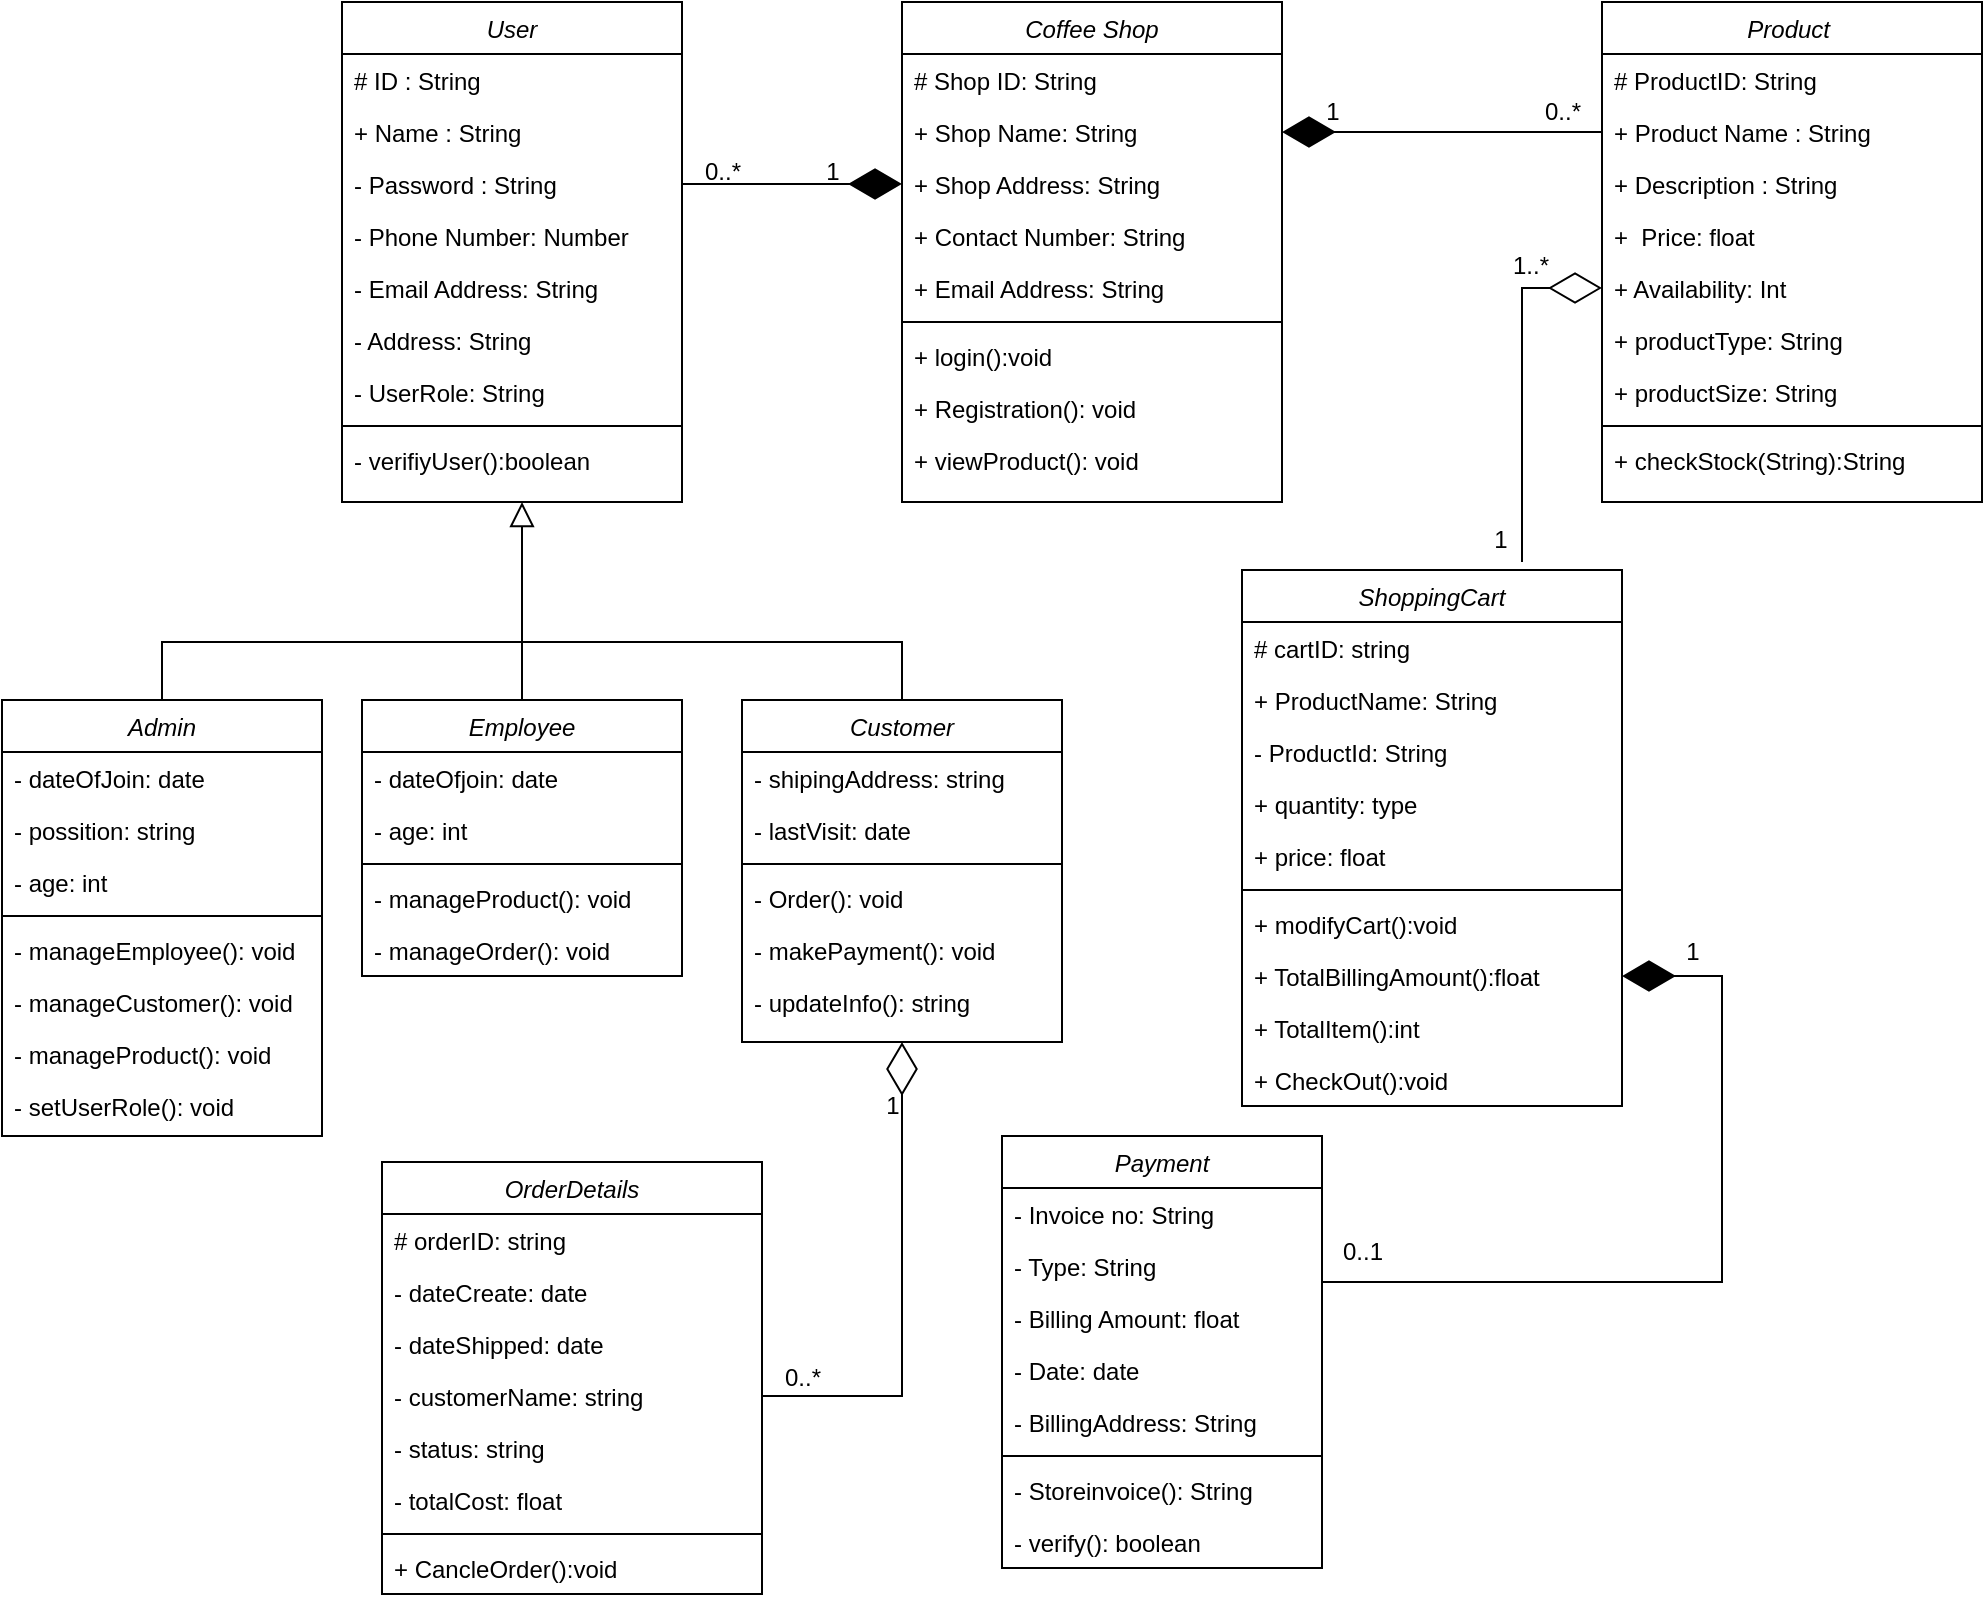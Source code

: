 <mxfile version="20.2.3" type="device"><diagram id="C5RBs43oDa-KdzZeNtuy" name="Page-1"><mxGraphModel dx="2105" dy="1744" grid="1" gridSize="10" guides="1" tooltips="1" connect="1" arrows="1" fold="1" page="1" pageScale="1" pageWidth="827" pageHeight="1169" math="0" shadow="0"><root><mxCell id="WIyWlLk6GJQsqaUBKTNV-0"/><mxCell id="WIyWlLk6GJQsqaUBKTNV-1" parent="WIyWlLk6GJQsqaUBKTNV-0"/><mxCell id="zkfFHV4jXpPFQw0GAbJ--0" value="User" style="swimlane;fontStyle=2;align=center;verticalAlign=top;childLayout=stackLayout;horizontal=1;startSize=26;horizontalStack=0;resizeParent=1;resizeLast=0;collapsible=1;marginBottom=0;rounded=0;shadow=0;strokeWidth=1;" parent="WIyWlLk6GJQsqaUBKTNV-1" vertex="1"><mxGeometry x="-180" y="-160" width="170" height="250" as="geometry"><mxRectangle x="230" y="140" width="160" height="26" as="alternateBounds"/></mxGeometry></mxCell><mxCell id="xwK9dqfrWAuGW5-qHwPn-13" value="# ID : String" style="text;align=left;verticalAlign=top;spacingLeft=4;spacingRight=4;overflow=hidden;rotatable=0;points=[[0,0.5],[1,0.5]];portConstraint=eastwest;" parent="zkfFHV4jXpPFQw0GAbJ--0" vertex="1"><mxGeometry y="26" width="170" height="26" as="geometry"/></mxCell><mxCell id="xwK9dqfrWAuGW5-qHwPn-11" value="+ Name : String" style="text;align=left;verticalAlign=top;spacingLeft=4;spacingRight=4;overflow=hidden;rotatable=0;points=[[0,0.5],[1,0.5]];portConstraint=eastwest;" parent="zkfFHV4jXpPFQw0GAbJ--0" vertex="1"><mxGeometry y="52" width="170" height="26" as="geometry"/></mxCell><mxCell id="zkfFHV4jXpPFQw0GAbJ--1" value="- Password : String" style="text;align=left;verticalAlign=top;spacingLeft=4;spacingRight=4;overflow=hidden;rotatable=0;points=[[0,0.5],[1,0.5]];portConstraint=eastwest;" parent="zkfFHV4jXpPFQw0GAbJ--0" vertex="1"><mxGeometry y="78" width="170" height="26" as="geometry"/></mxCell><mxCell id="zkfFHV4jXpPFQw0GAbJ--2" value="- Phone Number: Number" style="text;align=left;verticalAlign=top;spacingLeft=4;spacingRight=4;overflow=hidden;rotatable=0;points=[[0,0.5],[1,0.5]];portConstraint=eastwest;rounded=0;shadow=0;html=0;" parent="zkfFHV4jXpPFQw0GAbJ--0" vertex="1"><mxGeometry y="104" width="170" height="26" as="geometry"/></mxCell><mxCell id="zkfFHV4jXpPFQw0GAbJ--3" value="- Email Address: String" style="text;align=left;verticalAlign=top;spacingLeft=4;spacingRight=4;overflow=hidden;rotatable=0;points=[[0,0.5],[1,0.5]];portConstraint=eastwest;rounded=0;shadow=0;html=0;" parent="zkfFHV4jXpPFQw0GAbJ--0" vertex="1"><mxGeometry y="130" width="170" height="26" as="geometry"/></mxCell><mxCell id="xwK9dqfrWAuGW5-qHwPn-3" value="- Address: String" style="text;align=left;verticalAlign=top;spacingLeft=4;spacingRight=4;overflow=hidden;rotatable=0;points=[[0,0.5],[1,0.5]];portConstraint=eastwest;rounded=0;shadow=0;html=0;" parent="zkfFHV4jXpPFQw0GAbJ--0" vertex="1"><mxGeometry y="156" width="170" height="26" as="geometry"/></mxCell><mxCell id="xwK9dqfrWAuGW5-qHwPn-4" value="- UserRole: String" style="text;align=left;verticalAlign=top;spacingLeft=4;spacingRight=4;overflow=hidden;rotatable=0;points=[[0,0.5],[1,0.5]];portConstraint=eastwest;rounded=0;shadow=0;html=0;" parent="zkfFHV4jXpPFQw0GAbJ--0" vertex="1"><mxGeometry y="182" width="170" height="26" as="geometry"/></mxCell><mxCell id="zkfFHV4jXpPFQw0GAbJ--4" value="" style="line;html=1;strokeWidth=1;align=left;verticalAlign=middle;spacingTop=-1;spacingLeft=3;spacingRight=3;rotatable=0;labelPosition=right;points=[];portConstraint=eastwest;" parent="zkfFHV4jXpPFQw0GAbJ--0" vertex="1"><mxGeometry y="208" width="170" height="8" as="geometry"/></mxCell><mxCell id="sR3vnUlDKQvIm7tqrYn9-28" value="- verifiyUser():boolean" style="text;align=left;verticalAlign=top;spacingLeft=4;spacingRight=4;overflow=hidden;rotatable=0;points=[[0,0.5],[1,0.5]];portConstraint=eastwest;rounded=0;shadow=0;html=0;" parent="zkfFHV4jXpPFQw0GAbJ--0" vertex="1"><mxGeometry y="216" width="170" height="26" as="geometry"/></mxCell><mxCell id="zkfFHV4jXpPFQw0GAbJ--6" value="Employee" style="swimlane;fontStyle=2;align=center;verticalAlign=top;childLayout=stackLayout;horizontal=1;startSize=26;horizontalStack=0;resizeParent=1;resizeLast=0;collapsible=1;marginBottom=0;rounded=0;shadow=0;strokeWidth=1;" parent="WIyWlLk6GJQsqaUBKTNV-1" vertex="1"><mxGeometry x="-170" y="189" width="160" height="138" as="geometry"><mxRectangle x="130" y="380" width="160" height="26" as="alternateBounds"/></mxGeometry></mxCell><mxCell id="zkfFHV4jXpPFQw0GAbJ--7" value="- dateOfjoin: date" style="text;align=left;verticalAlign=top;spacingLeft=4;spacingRight=4;overflow=hidden;rotatable=0;points=[[0,0.5],[1,0.5]];portConstraint=eastwest;" parent="zkfFHV4jXpPFQw0GAbJ--6" vertex="1"><mxGeometry y="26" width="160" height="26" as="geometry"/></mxCell><mxCell id="sR3vnUlDKQvIm7tqrYn9-2" value="- age: int" style="text;align=left;verticalAlign=top;spacingLeft=4;spacingRight=4;overflow=hidden;rotatable=0;points=[[0,0.5],[1,0.5]];portConstraint=eastwest;" parent="zkfFHV4jXpPFQw0GAbJ--6" vertex="1"><mxGeometry y="52" width="160" height="26" as="geometry"/></mxCell><mxCell id="zkfFHV4jXpPFQw0GAbJ--9" value="" style="line;html=1;strokeWidth=1;align=left;verticalAlign=middle;spacingTop=-1;spacingLeft=3;spacingRight=3;rotatable=0;labelPosition=right;points=[];portConstraint=eastwest;" parent="zkfFHV4jXpPFQw0GAbJ--6" vertex="1"><mxGeometry y="78" width="160" height="8" as="geometry"/></mxCell><mxCell id="zkfFHV4jXpPFQw0GAbJ--11" value="- manageProduct(): void" style="text;align=left;verticalAlign=top;spacingLeft=4;spacingRight=4;overflow=hidden;rotatable=0;points=[[0,0.5],[1,0.5]];portConstraint=eastwest;" parent="zkfFHV4jXpPFQw0GAbJ--6" vertex="1"><mxGeometry y="86" width="160" height="26" as="geometry"/></mxCell><mxCell id="oowqNHsbq3UQ64pGajK--7" value="- manageOrder(): void" style="text;align=left;verticalAlign=top;spacingLeft=4;spacingRight=4;overflow=hidden;rotatable=0;points=[[0,0.5],[1,0.5]];portConstraint=eastwest;" parent="zkfFHV4jXpPFQw0GAbJ--6" vertex="1"><mxGeometry y="112" width="160" height="26" as="geometry"/></mxCell><mxCell id="zkfFHV4jXpPFQw0GAbJ--12" value="" style="endArrow=block;endSize=10;endFill=0;shadow=0;strokeWidth=1;rounded=0;edgeStyle=elbowEdgeStyle;elbow=vertical;exitX=0.5;exitY=0;exitDx=0;exitDy=0;" parent="WIyWlLk6GJQsqaUBKTNV-1" source="zkfFHV4jXpPFQw0GAbJ--6" edge="1"><mxGeometry width="160" relative="1" as="geometry"><mxPoint x="-95" y="180" as="sourcePoint"/><mxPoint x="-90" y="90" as="targetPoint"/><Array as="points"/></mxGeometry></mxCell><mxCell id="YJ-X8BvgUl0AzhBexMAw-2" value="Admin" style="swimlane;fontStyle=2;align=center;verticalAlign=top;childLayout=stackLayout;horizontal=1;startSize=26;horizontalStack=0;resizeParent=1;resizeLast=0;collapsible=1;marginBottom=0;rounded=0;shadow=0;strokeWidth=1;" parent="WIyWlLk6GJQsqaUBKTNV-1" vertex="1"><mxGeometry x="-350" y="189" width="160" height="218" as="geometry"><mxRectangle x="130" y="380" width="160" height="26" as="alternateBounds"/></mxGeometry></mxCell><mxCell id="sR3vnUlDKQvIm7tqrYn9-0" value="- dateOfJoin: date" style="text;align=left;verticalAlign=top;spacingLeft=4;spacingRight=4;overflow=hidden;rotatable=0;points=[[0,0.5],[1,0.5]];portConstraint=eastwest;" parent="YJ-X8BvgUl0AzhBexMAw-2" vertex="1"><mxGeometry y="26" width="160" height="26" as="geometry"/></mxCell><mxCell id="sR3vnUlDKQvIm7tqrYn9-3" value="- possition: string" style="text;align=left;verticalAlign=top;spacingLeft=4;spacingRight=4;overflow=hidden;rotatable=0;points=[[0,0.5],[1,0.5]];portConstraint=eastwest;" parent="YJ-X8BvgUl0AzhBexMAw-2" vertex="1"><mxGeometry y="52" width="160" height="26" as="geometry"/></mxCell><mxCell id="YJ-X8BvgUl0AzhBexMAw-3" value="- age: int" style="text;align=left;verticalAlign=top;spacingLeft=4;spacingRight=4;overflow=hidden;rotatable=0;points=[[0,0.5],[1,0.5]];portConstraint=eastwest;" parent="YJ-X8BvgUl0AzhBexMAw-2" vertex="1"><mxGeometry y="78" width="160" height="26" as="geometry"/></mxCell><mxCell id="YJ-X8BvgUl0AzhBexMAw-5" value="" style="line;html=1;strokeWidth=1;align=left;verticalAlign=middle;spacingTop=-1;spacingLeft=3;spacingRight=3;rotatable=0;labelPosition=right;points=[];portConstraint=eastwest;" parent="YJ-X8BvgUl0AzhBexMAw-2" vertex="1"><mxGeometry y="104" width="160" height="8" as="geometry"/></mxCell><mxCell id="1obQ45GhpEOrIOo8cw8Z-17" value="- manageEmployee(): void&#xA;" style="text;align=left;verticalAlign=top;spacingLeft=4;spacingRight=4;overflow=hidden;rotatable=0;points=[[0,0.5],[1,0.5]];portConstraint=eastwest;fontStyle=0" parent="YJ-X8BvgUl0AzhBexMAw-2" vertex="1"><mxGeometry y="112" width="160" height="26" as="geometry"/></mxCell><mxCell id="1obQ45GhpEOrIOo8cw8Z-18" value="- manageCustomer(): void" style="text;align=left;verticalAlign=top;spacingLeft=4;spacingRight=4;overflow=hidden;rotatable=0;points=[[0,0.5],[1,0.5]];portConstraint=eastwest;fontStyle=0" parent="YJ-X8BvgUl0AzhBexMAw-2" vertex="1"><mxGeometry y="138" width="160" height="26" as="geometry"/></mxCell><mxCell id="1obQ45GhpEOrIOo8cw8Z-15" value="- manageProduct(): void" style="text;align=left;verticalAlign=top;spacingLeft=4;spacingRight=4;overflow=hidden;rotatable=0;points=[[0,0.5],[1,0.5]];portConstraint=eastwest;fontStyle=0" parent="YJ-X8BvgUl0AzhBexMAw-2" vertex="1"><mxGeometry y="164" width="160" height="26" as="geometry"/></mxCell><mxCell id="xwK9dqfrWAuGW5-qHwPn-12" value="- setUserRole(): void" style="text;align=left;verticalAlign=top;spacingLeft=4;spacingRight=4;overflow=hidden;rotatable=0;points=[[0,0.5],[1,0.5]];portConstraint=eastwest;fontStyle=0" parent="YJ-X8BvgUl0AzhBexMAw-2" vertex="1"><mxGeometry y="190" width="160" height="26" as="geometry"/></mxCell><mxCell id="YJ-X8BvgUl0AzhBexMAw-9" value="Customer" style="swimlane;fontStyle=2;align=center;verticalAlign=top;childLayout=stackLayout;horizontal=1;startSize=26;horizontalStack=0;resizeParent=1;resizeLast=0;collapsible=1;marginBottom=0;rounded=0;shadow=0;strokeWidth=1;" parent="WIyWlLk6GJQsqaUBKTNV-1" vertex="1"><mxGeometry x="20" y="189" width="160" height="171" as="geometry"><mxRectangle x="130" y="380" width="160" height="26" as="alternateBounds"/></mxGeometry></mxCell><mxCell id="YJ-X8BvgUl0AzhBexMAw-10" value="- shipingAddress: string" style="text;align=left;verticalAlign=top;spacingLeft=4;spacingRight=4;overflow=hidden;rotatable=0;points=[[0,0.5],[1,0.5]];portConstraint=eastwest;" parent="YJ-X8BvgUl0AzhBexMAw-9" vertex="1"><mxGeometry y="26" width="160" height="26" as="geometry"/></mxCell><mxCell id="sR3vnUlDKQvIm7tqrYn9-32" value="- lastVisit: date" style="text;align=left;verticalAlign=top;spacingLeft=4;spacingRight=4;overflow=hidden;rotatable=0;points=[[0,0.5],[1,0.5]];portConstraint=eastwest;" parent="YJ-X8BvgUl0AzhBexMAw-9" vertex="1"><mxGeometry y="52" width="160" height="26" as="geometry"/></mxCell><mxCell id="YJ-X8BvgUl0AzhBexMAw-12" value="" style="line;html=1;strokeWidth=1;align=left;verticalAlign=middle;spacingTop=-1;spacingLeft=3;spacingRight=3;rotatable=0;labelPosition=right;points=[];portConstraint=eastwest;" parent="YJ-X8BvgUl0AzhBexMAw-9" vertex="1"><mxGeometry y="78" width="160" height="8" as="geometry"/></mxCell><mxCell id="xwK9dqfrWAuGW5-qHwPn-14" value="- Order(): void" style="text;align=left;verticalAlign=top;spacingLeft=4;spacingRight=4;overflow=hidden;rotatable=0;points=[[0,0.5],[1,0.5]];portConstraint=eastwest;" parent="YJ-X8BvgUl0AzhBexMAw-9" vertex="1"><mxGeometry y="86" width="160" height="26" as="geometry"/></mxCell><mxCell id="xwK9dqfrWAuGW5-qHwPn-15" value="- makePayment(): void" style="text;align=left;verticalAlign=top;spacingLeft=4;spacingRight=4;overflow=hidden;rotatable=0;points=[[0,0.5],[1,0.5]];portConstraint=eastwest;" parent="YJ-X8BvgUl0AzhBexMAw-9" vertex="1"><mxGeometry y="112" width="160" height="26" as="geometry"/></mxCell><mxCell id="xwK9dqfrWAuGW5-qHwPn-16" value="- updateInfo(): string" style="text;align=left;verticalAlign=top;spacingLeft=4;spacingRight=4;overflow=hidden;rotatable=0;points=[[0,0.5],[1,0.5]];portConstraint=eastwest;" parent="YJ-X8BvgUl0AzhBexMAw-9" vertex="1"><mxGeometry y="138" width="160" height="26" as="geometry"/></mxCell><mxCell id="YJ-X8BvgUl0AzhBexMAw-16" value="Coffee Shop" style="swimlane;fontStyle=2;align=center;verticalAlign=top;childLayout=stackLayout;horizontal=1;startSize=26;horizontalStack=0;resizeParent=1;resizeLast=0;collapsible=1;marginBottom=0;rounded=0;shadow=0;strokeWidth=1;" parent="WIyWlLk6GJQsqaUBKTNV-1" vertex="1"><mxGeometry x="100" y="-160" width="190" height="250" as="geometry"><mxRectangle x="230" y="140" width="160" height="26" as="alternateBounds"/></mxGeometry></mxCell><mxCell id="YJ-X8BvgUl0AzhBexMAw-17" value="# Shop ID: String" style="text;align=left;verticalAlign=top;spacingLeft=4;spacingRight=4;overflow=hidden;rotatable=0;points=[[0,0.5],[1,0.5]];portConstraint=eastwest;" parent="YJ-X8BvgUl0AzhBexMAw-16" vertex="1"><mxGeometry y="26" width="190" height="26" as="geometry"/></mxCell><mxCell id="xwK9dqfrWAuGW5-qHwPn-2" value="+ Shop Name: String" style="text;align=left;verticalAlign=top;spacingLeft=4;spacingRight=4;overflow=hidden;rotatable=0;points=[[0,0.5],[1,0.5]];portConstraint=eastwest;" parent="YJ-X8BvgUl0AzhBexMAw-16" vertex="1"><mxGeometry y="52" width="190" height="26" as="geometry"/></mxCell><mxCell id="YJ-X8BvgUl0AzhBexMAw-18" value="+ Shop Address: String" style="text;align=left;verticalAlign=top;spacingLeft=4;spacingRight=4;overflow=hidden;rotatable=0;points=[[0,0.5],[1,0.5]];portConstraint=eastwest;rounded=0;shadow=0;html=0;" parent="YJ-X8BvgUl0AzhBexMAw-16" vertex="1"><mxGeometry y="78" width="190" height="26" as="geometry"/></mxCell><mxCell id="YJ-X8BvgUl0AzhBexMAw-25" value="+ Contact Number: String" style="text;align=left;verticalAlign=top;spacingLeft=4;spacingRight=4;overflow=hidden;rotatable=0;points=[[0,0.5],[1,0.5]];portConstraint=eastwest;rounded=0;shadow=0;html=0;" parent="YJ-X8BvgUl0AzhBexMAw-16" vertex="1"><mxGeometry y="104" width="190" height="26" as="geometry"/></mxCell><mxCell id="YJ-X8BvgUl0AzhBexMAw-19" value="+ Email Address: String" style="text;align=left;verticalAlign=top;spacingLeft=4;spacingRight=4;overflow=hidden;rotatable=0;points=[[0,0.5],[1,0.5]];portConstraint=eastwest;rounded=0;shadow=0;html=0;" parent="YJ-X8BvgUl0AzhBexMAw-16" vertex="1"><mxGeometry y="130" width="190" height="26" as="geometry"/></mxCell><mxCell id="YJ-X8BvgUl0AzhBexMAw-20" value="" style="line;html=1;strokeWidth=1;align=left;verticalAlign=middle;spacingTop=-1;spacingLeft=3;spacingRight=3;rotatable=0;labelPosition=right;points=[];portConstraint=eastwest;" parent="YJ-X8BvgUl0AzhBexMAw-16" vertex="1"><mxGeometry y="156" width="190" height="8" as="geometry"/></mxCell><mxCell id="1obQ45GhpEOrIOo8cw8Z-10" value="+ login():void" style="text;align=left;verticalAlign=top;spacingLeft=4;spacingRight=4;overflow=hidden;rotatable=0;points=[[0,0.5],[1,0.5]];portConstraint=eastwest;" parent="YJ-X8BvgUl0AzhBexMAw-16" vertex="1"><mxGeometry y="164" width="190" height="26" as="geometry"/></mxCell><mxCell id="1obQ45GhpEOrIOo8cw8Z-11" value="+ Registration(): void" style="text;align=left;verticalAlign=top;spacingLeft=4;spacingRight=4;overflow=hidden;rotatable=0;points=[[0,0.5],[1,0.5]];portConstraint=eastwest;" parent="YJ-X8BvgUl0AzhBexMAw-16" vertex="1"><mxGeometry y="190" width="190" height="26" as="geometry"/></mxCell><mxCell id="xwK9dqfrWAuGW5-qHwPn-0" value="+ viewProduct(): void" style="text;align=left;verticalAlign=top;spacingLeft=4;spacingRight=4;overflow=hidden;rotatable=0;points=[[0,0.5],[1,0.5]];portConstraint=eastwest;" parent="YJ-X8BvgUl0AzhBexMAw-16" vertex="1"><mxGeometry y="216" width="190" height="26" as="geometry"/></mxCell><mxCell id="YJ-X8BvgUl0AzhBexMAw-35" value="Product " style="swimlane;fontStyle=2;align=center;verticalAlign=top;childLayout=stackLayout;horizontal=1;startSize=26;horizontalStack=0;resizeParent=1;resizeParentMax=0;resizeLast=0;collapsible=1;marginBottom=0;" parent="WIyWlLk6GJQsqaUBKTNV-1" vertex="1"><mxGeometry x="450" y="-160" width="190" height="250" as="geometry"/></mxCell><mxCell id="YJ-X8BvgUl0AzhBexMAw-42" value="# ProductID: String" style="text;strokeColor=none;fillColor=none;align=left;verticalAlign=top;spacingLeft=4;spacingRight=4;overflow=hidden;rotatable=0;points=[[0,0.5],[1,0.5]];portConstraint=eastwest;" parent="YJ-X8BvgUl0AzhBexMAw-35" vertex="1"><mxGeometry y="26" width="190" height="26" as="geometry"/></mxCell><mxCell id="YJ-X8BvgUl0AzhBexMAw-36" value="+ Product Name : String" style="text;strokeColor=none;fillColor=none;align=left;verticalAlign=top;spacingLeft=4;spacingRight=4;overflow=hidden;rotatable=0;points=[[0,0.5],[1,0.5]];portConstraint=eastwest;" parent="YJ-X8BvgUl0AzhBexMAw-35" vertex="1"><mxGeometry y="52" width="190" height="26" as="geometry"/></mxCell><mxCell id="YJ-X8BvgUl0AzhBexMAw-39" value="+ Description : String" style="text;strokeColor=none;fillColor=none;align=left;verticalAlign=top;spacingLeft=4;spacingRight=4;overflow=hidden;rotatable=0;points=[[0,0.5],[1,0.5]];portConstraint=eastwest;" parent="YJ-X8BvgUl0AzhBexMAw-35" vertex="1"><mxGeometry y="78" width="190" height="26" as="geometry"/></mxCell><mxCell id="YJ-X8BvgUl0AzhBexMAw-40" value="+  Price: float " style="text;strokeColor=none;fillColor=none;align=left;verticalAlign=top;spacingLeft=4;spacingRight=4;overflow=hidden;rotatable=0;points=[[0,0.5],[1,0.5]];portConstraint=eastwest;" parent="YJ-X8BvgUl0AzhBexMAw-35" vertex="1"><mxGeometry y="104" width="190" height="26" as="geometry"/></mxCell><mxCell id="YJ-X8BvgUl0AzhBexMAw-41" value="+ Availability: Int" style="text;strokeColor=none;fillColor=none;align=left;verticalAlign=top;spacingLeft=4;spacingRight=4;overflow=hidden;rotatable=0;points=[[0,0.5],[1,0.5]];portConstraint=eastwest;" parent="YJ-X8BvgUl0AzhBexMAw-35" vertex="1"><mxGeometry y="130" width="190" height="26" as="geometry"/></mxCell><mxCell id="YJ-X8BvgUl0AzhBexMAw-44" value="+ productType: String" style="text;strokeColor=none;fillColor=none;align=left;verticalAlign=top;spacingLeft=4;spacingRight=4;overflow=hidden;rotatable=0;points=[[0,0.5],[1,0.5]];portConstraint=eastwest;" parent="YJ-X8BvgUl0AzhBexMAw-35" vertex="1"><mxGeometry y="156" width="190" height="26" as="geometry"/></mxCell><mxCell id="ehML7o0D8HTJ95VX3fhW-0" value="+ productSize: String" style="text;strokeColor=none;fillColor=none;align=left;verticalAlign=top;spacingLeft=4;spacingRight=4;overflow=hidden;rotatable=0;points=[[0,0.5],[1,0.5]];portConstraint=eastwest;" parent="YJ-X8BvgUl0AzhBexMAw-35" vertex="1"><mxGeometry y="182" width="190" height="26" as="geometry"/></mxCell><mxCell id="YJ-X8BvgUl0AzhBexMAw-37" value="" style="line;strokeWidth=1;fillColor=none;align=left;verticalAlign=middle;spacingTop=-1;spacingLeft=3;spacingRight=3;rotatable=0;labelPosition=right;points=[];portConstraint=eastwest;" parent="YJ-X8BvgUl0AzhBexMAw-35" vertex="1"><mxGeometry y="208" width="190" height="8" as="geometry"/></mxCell><mxCell id="YJ-X8BvgUl0AzhBexMAw-38" value="+ checkStock(String):String" style="text;strokeColor=none;fillColor=none;align=left;verticalAlign=top;spacingLeft=4;spacingRight=4;overflow=hidden;rotatable=0;points=[[0,0.5],[1,0.5]];portConstraint=eastwest;fontStyle=0" parent="YJ-X8BvgUl0AzhBexMAw-35" vertex="1"><mxGeometry y="216" width="190" height="34" as="geometry"/></mxCell><mxCell id="rbTlwnehoW5nojeBDgmi-0" value="Payment" style="swimlane;fontStyle=2;align=center;verticalAlign=top;childLayout=stackLayout;horizontal=1;startSize=26;horizontalStack=0;resizeParent=1;resizeLast=0;collapsible=1;marginBottom=0;rounded=0;shadow=0;strokeWidth=1;" parent="WIyWlLk6GJQsqaUBKTNV-1" vertex="1"><mxGeometry x="150" y="407" width="160" height="216" as="geometry"><mxRectangle x="550" y="140" width="160" height="26" as="alternateBounds"/></mxGeometry></mxCell><mxCell id="rbTlwnehoW5nojeBDgmi-1" value="- Invoice no: String" style="text;align=left;verticalAlign=top;spacingLeft=4;spacingRight=4;overflow=hidden;rotatable=0;points=[[0,0.5],[1,0.5]];portConstraint=eastwest;" parent="rbTlwnehoW5nojeBDgmi-0" vertex="1"><mxGeometry y="26" width="160" height="26" as="geometry"/></mxCell><mxCell id="rbTlwnehoW5nojeBDgmi-2" value="- Type: String" style="text;align=left;verticalAlign=top;spacingLeft=4;spacingRight=4;overflow=hidden;rotatable=0;points=[[0,0.5],[1,0.5]];portConstraint=eastwest;rounded=0;shadow=0;html=0;" parent="rbTlwnehoW5nojeBDgmi-0" vertex="1"><mxGeometry y="52" width="160" height="26" as="geometry"/></mxCell><mxCell id="rbTlwnehoW5nojeBDgmi-3" value="- Billing Amount: float" style="text;align=left;verticalAlign=top;spacingLeft=4;spacingRight=4;overflow=hidden;rotatable=0;points=[[0,0.5],[1,0.5]];portConstraint=eastwest;rounded=0;shadow=0;html=0;" parent="rbTlwnehoW5nojeBDgmi-0" vertex="1"><mxGeometry y="78" width="160" height="26" as="geometry"/></mxCell><mxCell id="rbTlwnehoW5nojeBDgmi-4" value="- Date: date" style="text;align=left;verticalAlign=top;spacingLeft=4;spacingRight=4;overflow=hidden;rotatable=0;points=[[0,0.5],[1,0.5]];portConstraint=eastwest;rounded=0;shadow=0;html=0;" parent="rbTlwnehoW5nojeBDgmi-0" vertex="1"><mxGeometry y="104" width="160" height="26" as="geometry"/></mxCell><mxCell id="rbTlwnehoW5nojeBDgmi-5" value="- BillingAddress: String" style="text;align=left;verticalAlign=top;spacingLeft=4;spacingRight=4;overflow=hidden;rotatable=0;points=[[0,0.5],[1,0.5]];portConstraint=eastwest;rounded=0;shadow=0;html=0;" parent="rbTlwnehoW5nojeBDgmi-0" vertex="1"><mxGeometry y="130" width="160" height="26" as="geometry"/></mxCell><mxCell id="rbTlwnehoW5nojeBDgmi-6" value="" style="line;html=1;strokeWidth=1;align=left;verticalAlign=middle;spacingTop=-1;spacingLeft=3;spacingRight=3;rotatable=0;labelPosition=right;points=[];portConstraint=eastwest;" parent="rbTlwnehoW5nojeBDgmi-0" vertex="1"><mxGeometry y="156" width="160" height="8" as="geometry"/></mxCell><mxCell id="rbTlwnehoW5nojeBDgmi-7" value="- Storeinvoice(): String" style="text;align=left;verticalAlign=top;spacingLeft=4;spacingRight=4;overflow=hidden;rotatable=0;points=[[0,0.5],[1,0.5]];portConstraint=eastwest;" parent="rbTlwnehoW5nojeBDgmi-0" vertex="1"><mxGeometry y="164" width="160" height="26" as="geometry"/></mxCell><mxCell id="oowqNHsbq3UQ64pGajK--1" value="- verify(): boolean" style="text;align=left;verticalAlign=top;spacingLeft=4;spacingRight=4;overflow=hidden;rotatable=0;points=[[0,0.5],[1,0.5]];portConstraint=eastwest;" parent="rbTlwnehoW5nojeBDgmi-0" vertex="1"><mxGeometry y="190" width="160" height="26" as="geometry"/></mxCell><mxCell id="YJ-X8BvgUl0AzhBexMAw-46" value="ShoppingCart" style="swimlane;fontStyle=2;align=center;verticalAlign=top;childLayout=stackLayout;horizontal=1;startSize=26;horizontalStack=0;resizeParent=1;resizeParentMax=0;resizeLast=0;collapsible=1;marginBottom=0;" parent="WIyWlLk6GJQsqaUBKTNV-1" vertex="1"><mxGeometry x="270" y="124" width="190" height="268" as="geometry"/></mxCell><mxCell id="sR3vnUlDKQvIm7tqrYn9-5" value="# cartID: string" style="text;strokeColor=none;fillColor=none;align=left;verticalAlign=top;spacingLeft=4;spacingRight=4;overflow=hidden;rotatable=0;points=[[0,0.5],[1,0.5]];portConstraint=eastwest;fontStyle=0" parent="YJ-X8BvgUl0AzhBexMAw-46" vertex="1"><mxGeometry y="26" width="190" height="26" as="geometry"/></mxCell><mxCell id="YJ-X8BvgUl0AzhBexMAw-47" value="+ ProductName: String" style="text;strokeColor=none;fillColor=none;align=left;verticalAlign=top;spacingLeft=4;spacingRight=4;overflow=hidden;rotatable=0;points=[[0,0.5],[1,0.5]];portConstraint=eastwest;fontStyle=0" parent="YJ-X8BvgUl0AzhBexMAw-46" vertex="1"><mxGeometry y="52" width="190" height="26" as="geometry"/></mxCell><mxCell id="YJ-X8BvgUl0AzhBexMAw-51" value="- ProductId: String" style="text;strokeColor=none;fillColor=none;align=left;verticalAlign=top;spacingLeft=4;spacingRight=4;overflow=hidden;rotatable=0;points=[[0,0.5],[1,0.5]];portConstraint=eastwest;" parent="YJ-X8BvgUl0AzhBexMAw-46" vertex="1"><mxGeometry y="78" width="190" height="26" as="geometry"/></mxCell><mxCell id="YJ-X8BvgUl0AzhBexMAw-50" value="+ quantity: type" style="text;strokeColor=none;fillColor=none;align=left;verticalAlign=top;spacingLeft=4;spacingRight=4;overflow=hidden;rotatable=0;points=[[0,0.5],[1,0.5]];portConstraint=eastwest;" parent="YJ-X8BvgUl0AzhBexMAw-46" vertex="1"><mxGeometry y="104" width="190" height="26" as="geometry"/></mxCell><mxCell id="sR3vnUlDKQvIm7tqrYn9-37" value="+ price: float" style="text;strokeColor=none;fillColor=none;align=left;verticalAlign=top;spacingLeft=4;spacingRight=4;overflow=hidden;rotatable=0;points=[[0,0.5],[1,0.5]];portConstraint=eastwest;" parent="YJ-X8BvgUl0AzhBexMAw-46" vertex="1"><mxGeometry y="130" width="190" height="26" as="geometry"/></mxCell><mxCell id="YJ-X8BvgUl0AzhBexMAw-48" value="" style="line;strokeWidth=1;fillColor=none;align=left;verticalAlign=middle;spacingTop=-1;spacingLeft=3;spacingRight=3;rotatable=0;labelPosition=right;points=[];portConstraint=eastwest;" parent="YJ-X8BvgUl0AzhBexMAw-46" vertex="1"><mxGeometry y="156" width="190" height="8" as="geometry"/></mxCell><mxCell id="sR3vnUlDKQvIm7tqrYn9-8" value="+ modifyCart():void" style="text;strokeColor=none;fillColor=none;align=left;verticalAlign=top;spacingLeft=4;spacingRight=4;overflow=hidden;rotatable=0;points=[[0,0.5],[1,0.5]];portConstraint=eastwest;" parent="YJ-X8BvgUl0AzhBexMAw-46" vertex="1"><mxGeometry y="164" width="190" height="26" as="geometry"/></mxCell><mxCell id="YJ-X8BvgUl0AzhBexMAw-49" value="+ TotalBillingAmount():float" style="text;strokeColor=none;fillColor=none;align=left;verticalAlign=top;spacingLeft=4;spacingRight=4;overflow=hidden;rotatable=0;points=[[0,0.5],[1,0.5]];portConstraint=eastwest;" parent="YJ-X8BvgUl0AzhBexMAw-46" vertex="1"><mxGeometry y="190" width="190" height="26" as="geometry"/></mxCell><mxCell id="YJ-X8BvgUl0AzhBexMAw-94" value="+ TotalItem():int" style="text;strokeColor=none;fillColor=none;align=left;verticalAlign=top;spacingLeft=4;spacingRight=4;overflow=hidden;rotatable=0;points=[[0,0.5],[1,0.5]];portConstraint=eastwest;" parent="YJ-X8BvgUl0AzhBexMAw-46" vertex="1"><mxGeometry y="216" width="190" height="26" as="geometry"/></mxCell><mxCell id="YJ-X8BvgUl0AzhBexMAw-93" value="+ CheckOut():void" style="text;strokeColor=none;fillColor=none;align=left;verticalAlign=top;spacingLeft=4;spacingRight=4;overflow=hidden;rotatable=0;points=[[0,0.5],[1,0.5]];portConstraint=eastwest;" parent="YJ-X8BvgUl0AzhBexMAw-46" vertex="1"><mxGeometry y="242" width="190" height="26" as="geometry"/></mxCell><mxCell id="oowqNHsbq3UQ64pGajK--2" value="" style="endArrow=diamondThin;endFill=1;endSize=24;html=1;rounded=0;entryX=1;entryY=0.5;entryDx=0;entryDy=0;" parent="WIyWlLk6GJQsqaUBKTNV-1" target="YJ-X8BvgUl0AzhBexMAw-49" edge="1"><mxGeometry width="160" relative="1" as="geometry"><mxPoint x="310" y="480" as="sourcePoint"/><mxPoint x="370" y="152" as="targetPoint"/><Array as="points"><mxPoint x="510" y="480"/><mxPoint x="510" y="327"/></Array></mxGeometry></mxCell><mxCell id="oowqNHsbq3UQ64pGajK--4" value="" style="endArrow=diamondThin;endFill=1;endSize=24;html=1;rounded=0;entryX=1;entryY=0.5;entryDx=0;entryDy=0;exitX=0;exitY=0.5;exitDx=0;exitDy=0;" parent="WIyWlLk6GJQsqaUBKTNV-1" source="YJ-X8BvgUl0AzhBexMAw-36" target="xwK9dqfrWAuGW5-qHwPn-2" edge="1"><mxGeometry width="160" relative="1" as="geometry"><mxPoint x="300" y="200" as="sourcePoint"/><mxPoint x="460" y="200" as="targetPoint"/></mxGeometry></mxCell><mxCell id="oowqNHsbq3UQ64pGajK--5" value="" style="endArrow=diamondThin;endFill=1;endSize=24;html=1;rounded=0;entryX=0;entryY=0.5;entryDx=0;entryDy=0;exitX=1;exitY=0.5;exitDx=0;exitDy=0;" parent="WIyWlLk6GJQsqaUBKTNV-1" source="zkfFHV4jXpPFQw0GAbJ--1" target="YJ-X8BvgUl0AzhBexMAw-18" edge="1"><mxGeometry width="160" relative="1" as="geometry"><mxPoint x="300" y="200" as="sourcePoint"/><mxPoint x="460" y="200" as="targetPoint"/></mxGeometry></mxCell><mxCell id="oowqNHsbq3UQ64pGajK--6" value="" style="endArrow=diamondThin;endFill=0;endSize=24;html=1;rounded=0;entryX=0;entryY=0.5;entryDx=0;entryDy=0;" parent="WIyWlLk6GJQsqaUBKTNV-1" target="YJ-X8BvgUl0AzhBexMAw-41" edge="1"><mxGeometry width="160" relative="1" as="geometry"><mxPoint x="410" y="120" as="sourcePoint"/><mxPoint x="420" y="35" as="targetPoint"/><Array as="points"><mxPoint x="410" y="-17"/></Array></mxGeometry></mxCell><mxCell id="oowqNHsbq3UQ64pGajK--9" value="0..*" style="text;html=1;align=center;verticalAlign=middle;resizable=0;points=[];autosize=1;strokeColor=none;fillColor=none;" parent="WIyWlLk6GJQsqaUBKTNV-1" vertex="1"><mxGeometry x="-10" y="-90" width="40" height="30" as="geometry"/></mxCell><mxCell id="oowqNHsbq3UQ64pGajK--10" value="1" style="text;html=1;align=center;verticalAlign=middle;resizable=0;points=[];autosize=1;strokeColor=none;fillColor=none;" parent="WIyWlLk6GJQsqaUBKTNV-1" vertex="1"><mxGeometry x="50" y="-90" width="30" height="30" as="geometry"/></mxCell><mxCell id="oowqNHsbq3UQ64pGajK--11" value="0..*" style="text;html=1;align=center;verticalAlign=middle;resizable=0;points=[];autosize=1;strokeColor=none;fillColor=none;" parent="WIyWlLk6GJQsqaUBKTNV-1" vertex="1"><mxGeometry x="410" y="-120" width="40" height="30" as="geometry"/></mxCell><mxCell id="oowqNHsbq3UQ64pGajK--12" value="1" style="text;html=1;align=center;verticalAlign=middle;resizable=0;points=[];autosize=1;strokeColor=none;fillColor=none;" parent="WIyWlLk6GJQsqaUBKTNV-1" vertex="1"><mxGeometry x="300" y="-120" width="30" height="30" as="geometry"/></mxCell><mxCell id="veKZmc1lemPYi-HgRzEj-0" value="1" style="text;html=1;align=center;verticalAlign=middle;resizable=0;points=[];autosize=1;strokeColor=none;fillColor=none;" parent="WIyWlLk6GJQsqaUBKTNV-1" vertex="1"><mxGeometry x="384" y="94" width="30" height="30" as="geometry"/></mxCell><mxCell id="veKZmc1lemPYi-HgRzEj-1" value="0..1" style="text;html=1;align=center;verticalAlign=middle;resizable=0;points=[];autosize=1;strokeColor=none;fillColor=none;" parent="WIyWlLk6GJQsqaUBKTNV-1" vertex="1"><mxGeometry x="310" y="450" width="40" height="30" as="geometry"/></mxCell><mxCell id="veKZmc1lemPYi-HgRzEj-2" value="1..*" style="text;html=1;align=center;verticalAlign=middle;resizable=0;points=[];autosize=1;strokeColor=none;fillColor=none;" parent="WIyWlLk6GJQsqaUBKTNV-1" vertex="1"><mxGeometry x="394" y="-43" width="40" height="30" as="geometry"/></mxCell><mxCell id="veKZmc1lemPYi-HgRzEj-3" value="1" style="text;html=1;align=center;verticalAlign=middle;resizable=0;points=[];autosize=1;strokeColor=none;fillColor=none;" parent="WIyWlLk6GJQsqaUBKTNV-1" vertex="1"><mxGeometry x="480" y="300" width="30" height="30" as="geometry"/></mxCell><mxCell id="sR3vnUlDKQvIm7tqrYn9-11" value="OrderDetails" style="swimlane;fontStyle=2;align=center;verticalAlign=top;childLayout=stackLayout;horizontal=1;startSize=26;horizontalStack=0;resizeParent=1;resizeParentMax=0;resizeLast=0;collapsible=1;marginBottom=0;" parent="WIyWlLk6GJQsqaUBKTNV-1" vertex="1"><mxGeometry x="-160" y="420" width="190" height="216" as="geometry"/></mxCell><mxCell id="sR3vnUlDKQvIm7tqrYn9-12" value="# orderID: string" style="text;strokeColor=none;fillColor=none;align=left;verticalAlign=top;spacingLeft=4;spacingRight=4;overflow=hidden;rotatable=0;points=[[0,0.5],[1,0.5]];portConstraint=eastwest;fontStyle=0" parent="sR3vnUlDKQvIm7tqrYn9-11" vertex="1"><mxGeometry y="26" width="190" height="26" as="geometry"/></mxCell><mxCell id="sR3vnUlDKQvIm7tqrYn9-13" value="- dateCreate: date" style="text;strokeColor=none;fillColor=none;align=left;verticalAlign=top;spacingLeft=4;spacingRight=4;overflow=hidden;rotatable=0;points=[[0,0.5],[1,0.5]];portConstraint=eastwest;fontStyle=0" parent="sR3vnUlDKQvIm7tqrYn9-11" vertex="1"><mxGeometry y="52" width="190" height="26" as="geometry"/></mxCell><mxCell id="sR3vnUlDKQvIm7tqrYn9-14" value="- dateShipped: date" style="text;strokeColor=none;fillColor=none;align=left;verticalAlign=top;spacingLeft=4;spacingRight=4;overflow=hidden;rotatable=0;points=[[0,0.5],[1,0.5]];portConstraint=eastwest;" parent="sR3vnUlDKQvIm7tqrYn9-11" vertex="1"><mxGeometry y="78" width="190" height="26" as="geometry"/></mxCell><mxCell id="sR3vnUlDKQvIm7tqrYn9-15" value="- customerName: string" style="text;strokeColor=none;fillColor=none;align=left;verticalAlign=top;spacingLeft=4;spacingRight=4;overflow=hidden;rotatable=0;points=[[0,0.5],[1,0.5]];portConstraint=eastwest;" parent="sR3vnUlDKQvIm7tqrYn9-11" vertex="1"><mxGeometry y="104" width="190" height="26" as="geometry"/></mxCell><mxCell id="sR3vnUlDKQvIm7tqrYn9-21" value="- status: string" style="text;strokeColor=none;fillColor=none;align=left;verticalAlign=top;spacingLeft=4;spacingRight=4;overflow=hidden;rotatable=0;points=[[0,0.5],[1,0.5]];portConstraint=eastwest;" parent="sR3vnUlDKQvIm7tqrYn9-11" vertex="1"><mxGeometry y="130" width="190" height="26" as="geometry"/></mxCell><mxCell id="sR3vnUlDKQvIm7tqrYn9-22" value="- totalCost: float" style="text;strokeColor=none;fillColor=none;align=left;verticalAlign=top;spacingLeft=4;spacingRight=4;overflow=hidden;rotatable=0;points=[[0,0.5],[1,0.5]];portConstraint=eastwest;" parent="sR3vnUlDKQvIm7tqrYn9-11" vertex="1"><mxGeometry y="156" width="190" height="26" as="geometry"/></mxCell><mxCell id="sR3vnUlDKQvIm7tqrYn9-16" value="" style="line;strokeWidth=1;fillColor=none;align=left;verticalAlign=middle;spacingTop=-1;spacingLeft=3;spacingRight=3;rotatable=0;labelPosition=right;points=[];portConstraint=eastwest;" parent="sR3vnUlDKQvIm7tqrYn9-11" vertex="1"><mxGeometry y="182" width="190" height="8" as="geometry"/></mxCell><mxCell id="sR3vnUlDKQvIm7tqrYn9-23" value="+ CancleOrder():void" style="text;strokeColor=none;fillColor=none;align=left;verticalAlign=top;spacingLeft=4;spacingRight=4;overflow=hidden;rotatable=0;points=[[0,0.5],[1,0.5]];portConstraint=eastwest;" parent="sR3vnUlDKQvIm7tqrYn9-11" vertex="1"><mxGeometry y="190" width="190" height="26" as="geometry"/></mxCell><mxCell id="sR3vnUlDKQvIm7tqrYn9-31" value="" style="endArrow=diamondThin;endFill=0;endSize=24;html=1;rounded=0;entryX=0.5;entryY=1;entryDx=0;entryDy=0;exitX=1;exitY=0.5;exitDx=0;exitDy=0;" parent="WIyWlLk6GJQsqaUBKTNV-1" source="sR3vnUlDKQvIm7tqrYn9-15" target="YJ-X8BvgUl0AzhBexMAw-9" edge="1"><mxGeometry width="160" relative="1" as="geometry"><mxPoint x="170" y="400" as="sourcePoint"/><mxPoint x="150" y="380" as="targetPoint"/><Array as="points"><mxPoint x="100" y="537"/></Array></mxGeometry></mxCell><mxCell id="sR3vnUlDKQvIm7tqrYn9-33" value="" style="endArrow=none;html=1;rounded=0;exitX=0.5;exitY=0;exitDx=0;exitDy=0;entryX=0.5;entryY=0;entryDx=0;entryDy=0;" parent="WIyWlLk6GJQsqaUBKTNV-1" source="YJ-X8BvgUl0AzhBexMAw-2" target="YJ-X8BvgUl0AzhBexMAw-9" edge="1"><mxGeometry width="50" height="50" relative="1" as="geometry"><mxPoint x="70" y="250" as="sourcePoint"/><mxPoint x="120" y="200" as="targetPoint"/><Array as="points"><mxPoint x="-270" y="160"/><mxPoint x="-90" y="160"/><mxPoint x="100" y="160"/></Array></mxGeometry></mxCell><mxCell id="sR3vnUlDKQvIm7tqrYn9-34" value="0..*" style="text;html=1;align=center;verticalAlign=middle;resizable=0;points=[];autosize=1;strokeColor=none;fillColor=none;" parent="WIyWlLk6GJQsqaUBKTNV-1" vertex="1"><mxGeometry x="30" y="513" width="40" height="30" as="geometry"/></mxCell><mxCell id="sR3vnUlDKQvIm7tqrYn9-35" value="1" style="text;html=1;align=center;verticalAlign=middle;resizable=0;points=[];autosize=1;strokeColor=none;fillColor=none;" parent="WIyWlLk6GJQsqaUBKTNV-1" vertex="1"><mxGeometry x="80" y="377" width="30" height="30" as="geometry"/></mxCell></root></mxGraphModel></diagram></mxfile>